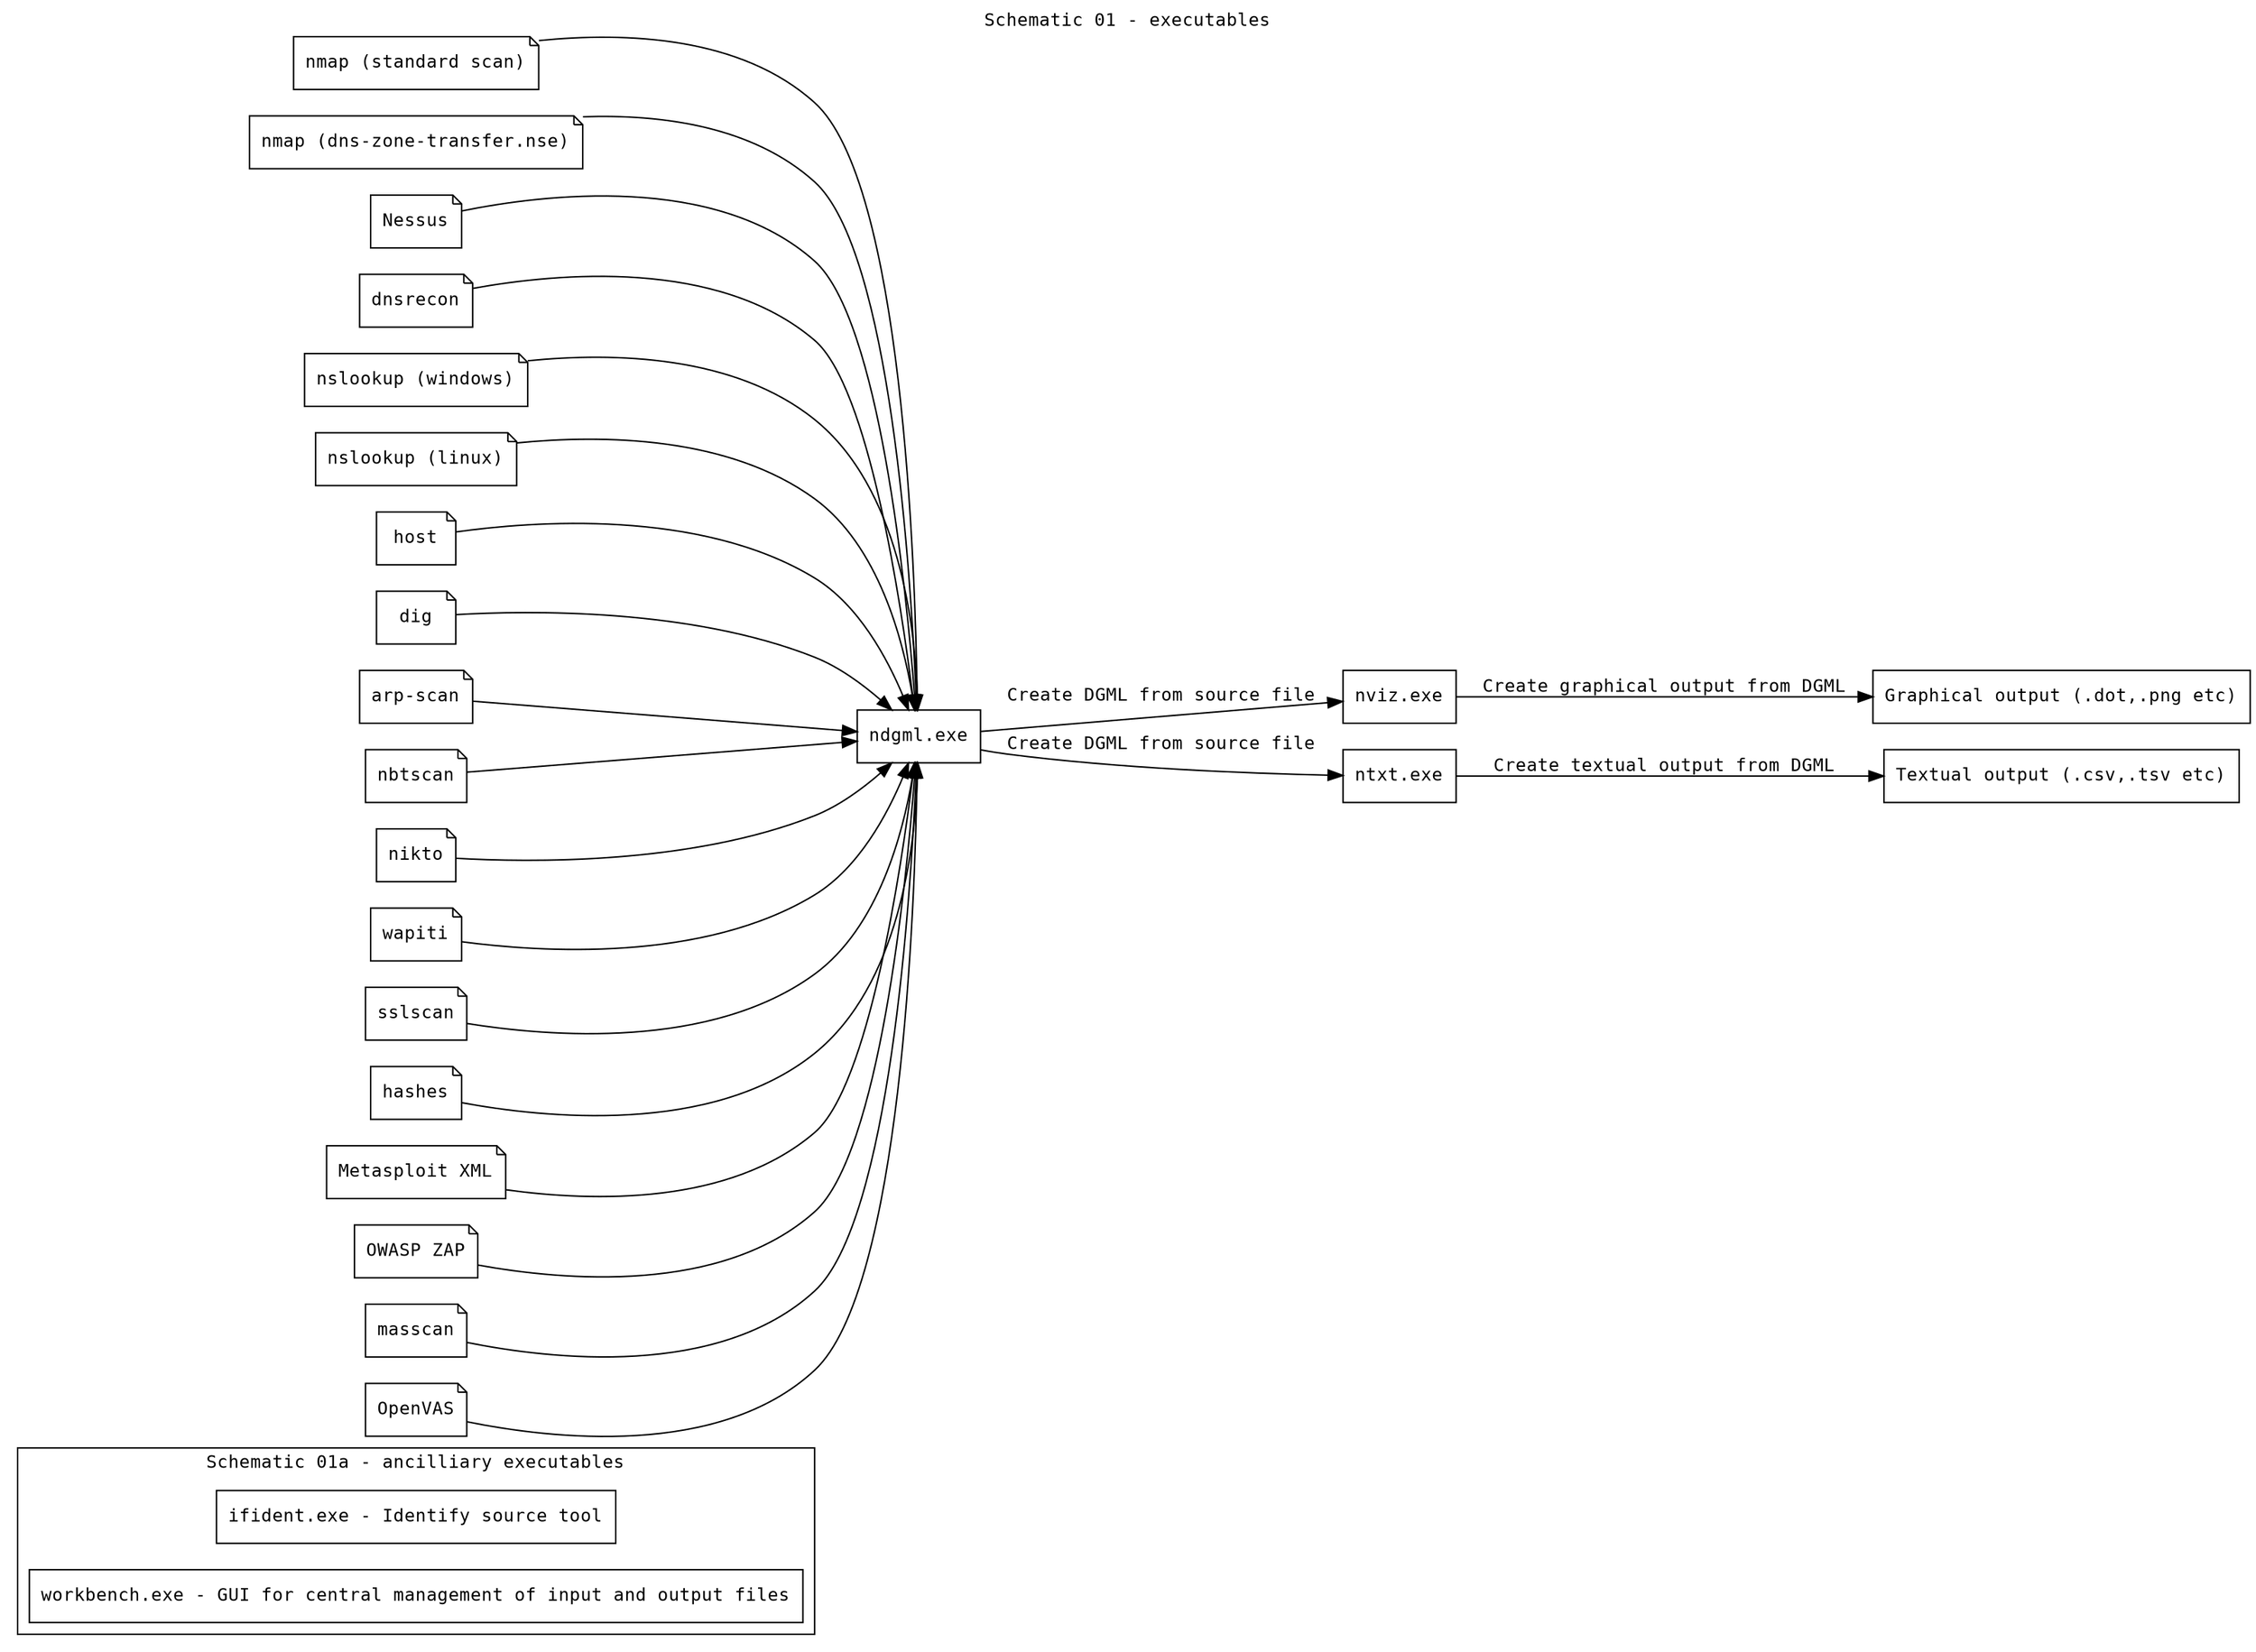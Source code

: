 strict digraph schematic_01{
	rankdir=LR;
	graph [fontname="Consolas",fontsize="12"];
	compound=true;labelloc="t";label="Schematic 01 - executables";

	subgraph ancillary{
		cluster=true;
		rankdir=LR;
		shape=folder;
		compound=true;labelloc="t";label="Schematic 01a - ancilliary executables";
		
		ifident [shape=box,fontcolor="Black",color="#000000",fontname="Consolas",fontsize="12",label="ifident.exe - Identify source tool",style="solid"];
		workbench [shape=box,fontcolor="Black",color="#000000",fontname="Consolas",fontsize="12",label="workbench.exe - GUI for central management of input and output files",style="solid"];
	}

	// Nodes
	ndgml [shape=box,fontcolor="Black",color="#000000",fontname="Consolas",fontsize="12",label="ndgml.exe",style="solid"];
	nviz [shape=box,fontcolor="Black",color="#000000",fontname="Consolas",fontsize="12",label="nviz.exe",style="solid"];
	ntxt [shape=box,fontcolor="Black",color="#000000",fontname="Consolas",fontsize="12",label="ntxt.exe",style="solid"];
	goutput [shape=box,fontcolor="Black",color="#000000",fontname="Consolas",fontsize="12",label="Graphical output (.dot,.png etc)",style="solid"];
	toutput [shape=box,fontcolor="Black",color="#000000",fontname="Consolas",fontsize="12",label="Textual output (.csv,.tsv etc)",style="solid"];
	input_01 [shape=note,fontcolor="Black",color="#000000",fontname="Consolas",fontsize="12",label="nmap (standard scan)",style="solid"];
	input_02 [shape=note,fontcolor="Black",color="#000000",fontname="Consolas",fontsize="12",label="nmap (dns-zone-transfer.nse)",style="solid"];
	input_03 [shape=note,fontcolor="Black",color="#000000",fontname="Consolas",fontsize="12",label="Nessus",style="solid"];
	input_04 [shape=note,fontcolor="Black",color="#000000",fontname="Consolas",fontsize="12",label="dnsrecon",style="solid"];
	input_05 [shape=note,fontcolor="Black",color="#000000",fontname="Consolas",fontsize="12",label="nslookup (windows)",style="solid"];
	input_06 [shape=note,fontcolor="Black",color="#000000",fontname="Consolas",fontsize="12",label="nslookup (linux)",style="solid"];
	input_07 [shape=note,fontcolor="Black",color="#000000",fontname="Consolas",fontsize="12",label="host",style="solid"];
	input_08 [shape=note,fontcolor="Black",color="#000000",fontname="Consolas",fontsize="12",label="dig",style="solid"];
	input_09 [shape=note,fontcolor="Black",color="#000000",fontname="Consolas",fontsize="12",label="arp-scan",style="solid"];
	input_10 [shape=note,fontcolor="Black",color="#000000",fontname="Consolas",fontsize="12",label="nbtscan",style="solid"];
	input_11 [shape=note,fontcolor="Black",color="#000000",fontname="Consolas",fontsize="12",label="nikto",style="solid"];
	input_12 [shape=note,fontcolor="Black",color="#000000",fontname="Consolas",fontsize="12",label="wapiti",style="solid"];
	input_13 [shape=note,fontcolor="Black",color="#000000",fontname="Consolas",fontsize="12",label="sslscan",style="solid"];
	input_14 [shape=note,fontcolor="Black",color="#000000",fontname="Consolas",fontsize="12",label="hashes",style="solid"];
	input_15 [shape=note,fontcolor="Black",color="#000000",fontname="Consolas",fontsize="12",label="Metasploit XML",style="solid"];
	input_16 [shape=note,fontcolor="Black",color="#000000",fontname="Consolas",fontsize="12",label="OWASP ZAP",style="solid"];
	input_17 [shape=note,fontcolor="Black",color="#000000",fontname="Consolas",fontsize="12",label="masscan",style="solid"];
	input_18 [shape=note,fontcolor="Black",color="#000000",fontname="Consolas",fontsize="12",label="OpenVAS",style="solid"];
	
	// Edges
	ndgml->nviz [color="Black",label="Create DGML from source file",fontname="Consolas",fontsize="12"];
	ndgml->ntxt [color="Black",label="Create DGML from source file",fontname="Consolas",fontsize="12"];
	nviz->goutput [color="Black",label="Create graphical output from DGML",fontname="Consolas",fontsize="12"];
	ntxt->toutput [color="Black",label="Create textual output from DGML",fontname="Consolas",fontsize="12"];
	
	input_01->ndgml [color="Black",label=""];
	input_02->ndgml [color="Black",label=""];
	input_03->ndgml [color="Black",label=""];
	input_04->ndgml [color="Black",label=""];
	input_05->ndgml [color="Black",label=""];
	input_06->ndgml [color="Black",label=""];
	input_07->ndgml [color="Black",label=""];
	input_08->ndgml [color="Black",label=""];
	input_09->ndgml [color="Black",label=""];
	input_10->ndgml [color="Black",label=""];
	input_11->ndgml [color="Black",label=""];
	input_12->ndgml [color="Black",label=""];
	input_13->ndgml [color="Black",label=""];
	input_14->ndgml [color="Black",label=""];
	input_15->ndgml [color="Black",label=""];
	input_16->ndgml [color="Black",label=""];
	input_17->ndgml [color="Black",label=""];
	input_18->ndgml [color="Black",label=""];

}